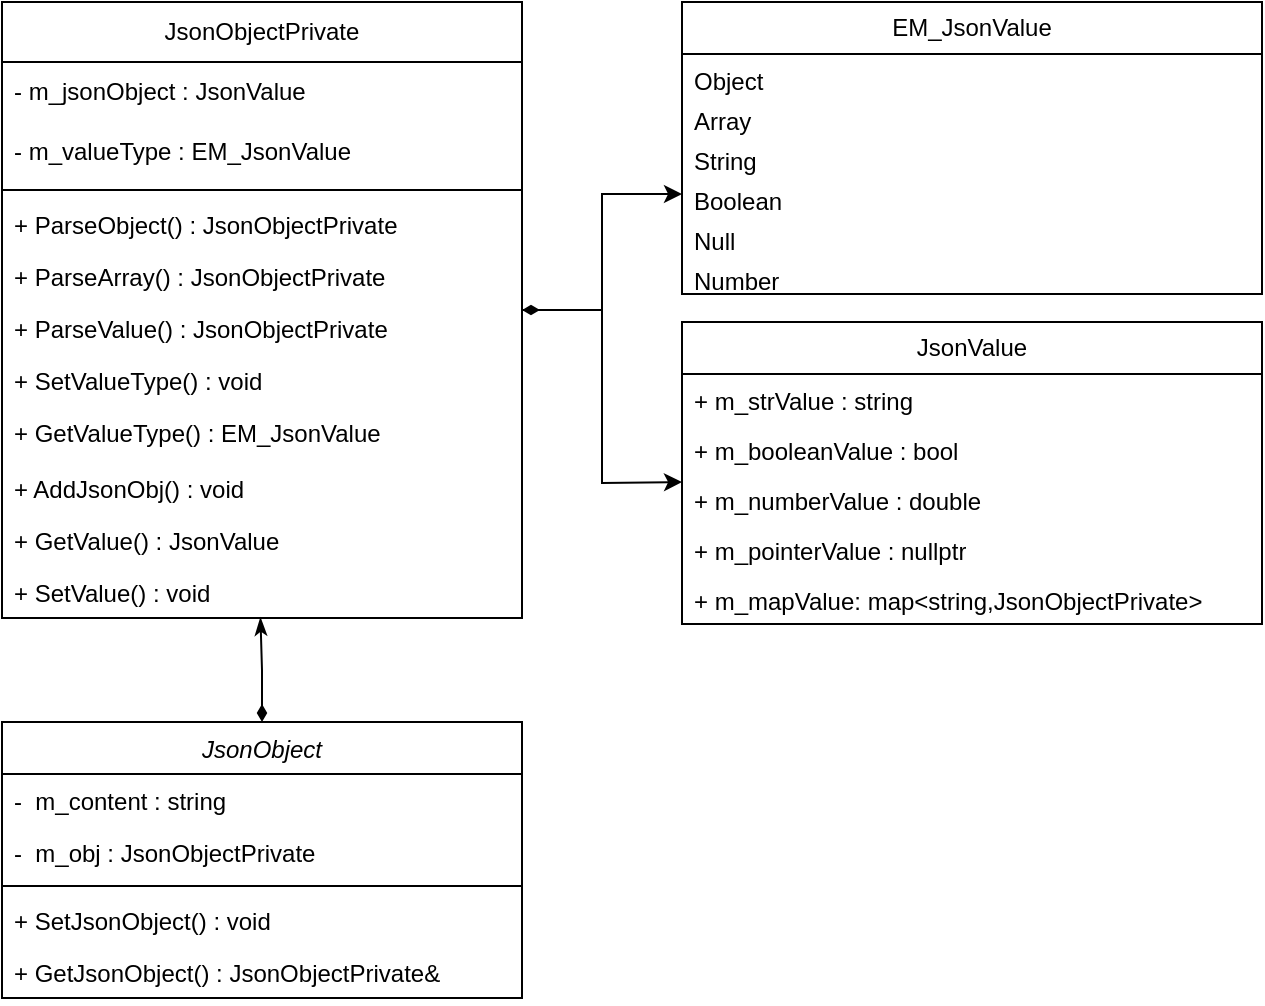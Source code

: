 <mxfile version="26.0.16">
  <diagram id="C5RBs43oDa-KdzZeNtuy" name="Page-1">
    <mxGraphModel dx="1185" dy="627" grid="1" gridSize="10" guides="1" tooltips="1" connect="1" arrows="1" fold="1" page="1" pageScale="1" pageWidth="827" pageHeight="1169" math="0" shadow="0">
      <root>
        <mxCell id="WIyWlLk6GJQsqaUBKTNV-0" />
        <mxCell id="WIyWlLk6GJQsqaUBKTNV-1" parent="WIyWlLk6GJQsqaUBKTNV-0" />
        <mxCell id="SpYdA05LufIIdtKt91uX-6" style="edgeStyle=orthogonalEdgeStyle;rounded=0;orthogonalLoop=1;jettySize=auto;html=1;endArrow=classicThin;endFill=1;startArrow=diamondThin;startFill=1;entryX=0.497;entryY=0.992;entryDx=0;entryDy=0;entryPerimeter=0;" edge="1" parent="WIyWlLk6GJQsqaUBKTNV-1" source="zkfFHV4jXpPFQw0GAbJ--0" target="SpYdA05LufIIdtKt91uX-27">
          <mxGeometry relative="1" as="geometry">
            <mxPoint x="260" y="410" as="targetPoint" />
          </mxGeometry>
        </mxCell>
        <mxCell id="zkfFHV4jXpPFQw0GAbJ--0" value="JsonObject&#xa;" style="swimlane;fontStyle=2;align=center;verticalAlign=top;childLayout=stackLayout;horizontal=1;startSize=26;horizontalStack=0;resizeParent=1;resizeLast=0;collapsible=1;marginBottom=0;rounded=0;shadow=0;strokeWidth=1;" parent="WIyWlLk6GJQsqaUBKTNV-1" vertex="1">
          <mxGeometry x="130" y="470" width="260" height="138" as="geometry">
            <mxRectangle x="220" y="120" width="160" height="26" as="alternateBounds" />
          </mxGeometry>
        </mxCell>
        <mxCell id="zkfFHV4jXpPFQw0GAbJ--1" value="-  m_content : string " style="text;align=left;verticalAlign=top;spacingLeft=4;spacingRight=4;overflow=hidden;rotatable=0;points=[[0,0.5],[1,0.5]];portConstraint=eastwest;" parent="zkfFHV4jXpPFQw0GAbJ--0" vertex="1">
          <mxGeometry y="26" width="260" height="26" as="geometry" />
        </mxCell>
        <mxCell id="zkfFHV4jXpPFQw0GAbJ--2" value="-  m_obj : JsonObjectPrivate " style="text;align=left;verticalAlign=top;spacingLeft=4;spacingRight=4;overflow=hidden;rotatable=0;points=[[0,0.5],[1,0.5]];portConstraint=eastwest;rounded=0;shadow=0;html=0;" parent="zkfFHV4jXpPFQw0GAbJ--0" vertex="1">
          <mxGeometry y="52" width="260" height="26" as="geometry" />
        </mxCell>
        <mxCell id="zkfFHV4jXpPFQw0GAbJ--4" value="" style="line;html=1;strokeWidth=1;align=left;verticalAlign=middle;spacingTop=-1;spacingLeft=3;spacingRight=3;rotatable=0;labelPosition=right;points=[];portConstraint=eastwest;" parent="zkfFHV4jXpPFQw0GAbJ--0" vertex="1">
          <mxGeometry y="78" width="260" height="8" as="geometry" />
        </mxCell>
        <mxCell id="zkfFHV4jXpPFQw0GAbJ--5" value="+ SetJsonObject() : void" style="text;align=left;verticalAlign=top;spacingLeft=4;spacingRight=4;overflow=hidden;rotatable=0;points=[[0,0.5],[1,0.5]];portConstraint=eastwest;" parent="zkfFHV4jXpPFQw0GAbJ--0" vertex="1">
          <mxGeometry y="86" width="260" height="26" as="geometry" />
        </mxCell>
        <mxCell id="SpYdA05LufIIdtKt91uX-4" value="+ GetJsonObject() : JsonObjectPrivate&amp;" style="text;align=left;verticalAlign=top;spacingLeft=4;spacingRight=4;overflow=hidden;rotatable=0;points=[[0,0.5],[1,0.5]];portConstraint=eastwest;" vertex="1" parent="zkfFHV4jXpPFQw0GAbJ--0">
          <mxGeometry y="112" width="260" height="26" as="geometry" />
        </mxCell>
        <mxCell id="SpYdA05LufIIdtKt91uX-43" style="edgeStyle=orthogonalEdgeStyle;rounded=0;orthogonalLoop=1;jettySize=auto;html=1;entryX=0;entryY=0.5;entryDx=0;entryDy=0;" edge="1" parent="WIyWlLk6GJQsqaUBKTNV-1" source="SpYdA05LufIIdtKt91uX-11" target="SpYdA05LufIIdtKt91uX-33">
          <mxGeometry relative="1" as="geometry" />
        </mxCell>
        <mxCell id="SpYdA05LufIIdtKt91uX-11" value="JsonObjectPrivate" style="swimlane;fontStyle=0;childLayout=stackLayout;horizontal=1;startSize=30;horizontalStack=0;resizeParent=1;resizeParentMax=0;resizeLast=0;collapsible=1;marginBottom=0;whiteSpace=wrap;html=1;" vertex="1" parent="WIyWlLk6GJQsqaUBKTNV-1">
          <mxGeometry x="130" y="110" width="260" height="308" as="geometry">
            <mxRectangle x="170" y="200" width="140" height="30" as="alternateBounds" />
          </mxGeometry>
        </mxCell>
        <mxCell id="SpYdA05LufIIdtKt91uX-12" value="- m_jsonObject : JsonValue" style="text;strokeColor=none;fillColor=none;align=left;verticalAlign=middle;spacingLeft=4;spacingRight=4;overflow=hidden;points=[[0,0.5],[1,0.5]];portConstraint=eastwest;rotatable=0;whiteSpace=wrap;html=1;" vertex="1" parent="SpYdA05LufIIdtKt91uX-11">
          <mxGeometry y="30" width="260" height="30" as="geometry" />
        </mxCell>
        <mxCell id="SpYdA05LufIIdtKt91uX-13" value="- m_valueType : EM_JsonValue" style="text;strokeColor=none;fillColor=none;align=left;verticalAlign=middle;spacingLeft=4;spacingRight=4;overflow=hidden;points=[[0,0.5],[1,0.5]];portConstraint=eastwest;rotatable=0;whiteSpace=wrap;html=1;container=0;" vertex="1" parent="SpYdA05LufIIdtKt91uX-11">
          <mxGeometry y="60" width="260" height="30" as="geometry" />
        </mxCell>
        <mxCell id="SpYdA05LufIIdtKt91uX-19" value="" style="line;strokeWidth=1;fillColor=none;align=left;verticalAlign=middle;spacingTop=-1;spacingLeft=3;spacingRight=3;rotatable=0;labelPosition=right;points=[];portConstraint=eastwest;strokeColor=inherit;" vertex="1" parent="SpYdA05LufIIdtKt91uX-11">
          <mxGeometry y="90" width="260" height="8" as="geometry" />
        </mxCell>
        <mxCell id="SpYdA05LufIIdtKt91uX-20" value="+ ParseObject() : JsonObjectPrivate" style="text;strokeColor=none;fillColor=none;align=left;verticalAlign=top;spacingLeft=4;spacingRight=4;overflow=hidden;rotatable=0;points=[[0,0.5],[1,0.5]];portConstraint=eastwest;whiteSpace=wrap;html=1;" vertex="1" parent="SpYdA05LufIIdtKt91uX-11">
          <mxGeometry y="98" width="260" height="26" as="geometry" />
        </mxCell>
        <mxCell id="SpYdA05LufIIdtKt91uX-21" value="+ ParseArray() : JsonObjectPrivate" style="text;strokeColor=none;fillColor=none;align=left;verticalAlign=top;spacingLeft=4;spacingRight=4;overflow=hidden;rotatable=0;points=[[0,0.5],[1,0.5]];portConstraint=eastwest;whiteSpace=wrap;html=1;" vertex="1" parent="SpYdA05LufIIdtKt91uX-11">
          <mxGeometry y="124" width="260" height="26" as="geometry" />
        </mxCell>
        <mxCell id="SpYdA05LufIIdtKt91uX-22" value="+ ParseValue() : JsonObjectPrivate" style="text;strokeColor=none;fillColor=none;align=left;verticalAlign=top;spacingLeft=4;spacingRight=4;overflow=hidden;rotatable=0;points=[[0,0.5],[1,0.5]];portConstraint=eastwest;whiteSpace=wrap;html=1;" vertex="1" parent="SpYdA05LufIIdtKt91uX-11">
          <mxGeometry y="150" width="260" height="26" as="geometry" />
        </mxCell>
        <mxCell id="SpYdA05LufIIdtKt91uX-23" value="+ SetValueType() : void" style="text;strokeColor=none;fillColor=none;align=left;verticalAlign=top;spacingLeft=4;spacingRight=4;overflow=hidden;rotatable=0;points=[[0,0.5],[1,0.5]];portConstraint=eastwest;whiteSpace=wrap;html=1;" vertex="1" parent="SpYdA05LufIIdtKt91uX-11">
          <mxGeometry y="176" width="260" height="26" as="geometry" />
        </mxCell>
        <mxCell id="SpYdA05LufIIdtKt91uX-24" value="+ GetValueType() : EM_JsonValue" style="text;strokeColor=none;fillColor=none;align=left;verticalAlign=top;spacingLeft=4;spacingRight=4;overflow=hidden;rotatable=0;points=[[0,0.5],[1,0.5]];portConstraint=eastwest;whiteSpace=wrap;html=1;" vertex="1" parent="SpYdA05LufIIdtKt91uX-11">
          <mxGeometry y="202" width="260" height="28" as="geometry" />
        </mxCell>
        <mxCell id="SpYdA05LufIIdtKt91uX-25" value="+ AddJsonObj() : void" style="text;strokeColor=none;fillColor=none;align=left;verticalAlign=top;spacingLeft=4;spacingRight=4;overflow=hidden;rotatable=0;points=[[0,0.5],[1,0.5]];portConstraint=eastwest;whiteSpace=wrap;html=1;" vertex="1" parent="SpYdA05LufIIdtKt91uX-11">
          <mxGeometry y="230" width="260" height="26" as="geometry" />
        </mxCell>
        <mxCell id="SpYdA05LufIIdtKt91uX-26" value="+ GetValue() : JsonValue&lt;div&gt;&lt;br&gt;&lt;/div&gt;" style="text;strokeColor=none;fillColor=none;align=left;verticalAlign=top;spacingLeft=4;spacingRight=4;overflow=hidden;rotatable=0;points=[[0,0.5],[1,0.5]];portConstraint=eastwest;whiteSpace=wrap;html=1;" vertex="1" parent="SpYdA05LufIIdtKt91uX-11">
          <mxGeometry y="256" width="260" height="26" as="geometry" />
        </mxCell>
        <mxCell id="SpYdA05LufIIdtKt91uX-27" value="+ SetValue() : void" style="text;strokeColor=none;fillColor=none;align=left;verticalAlign=top;spacingLeft=4;spacingRight=4;overflow=hidden;rotatable=0;points=[[0,0.5],[1,0.5]];portConstraint=eastwest;whiteSpace=wrap;html=1;" vertex="1" parent="SpYdA05LufIIdtKt91uX-11">
          <mxGeometry y="282" width="260" height="26" as="geometry" />
        </mxCell>
        <mxCell id="SpYdA05LufIIdtKt91uX-29" value="EM_JsonValue" style="swimlane;fontStyle=0;childLayout=stackLayout;horizontal=1;startSize=26;fillColor=none;horizontalStack=0;resizeParent=1;resizeParentMax=0;resizeLast=0;collapsible=1;marginBottom=0;whiteSpace=wrap;html=1;" vertex="1" parent="WIyWlLk6GJQsqaUBKTNV-1">
          <mxGeometry x="470" y="110" width="290" height="146" as="geometry">
            <mxRectangle x="470" y="110" width="120" height="30" as="alternateBounds" />
          </mxGeometry>
        </mxCell>
        <mxCell id="SpYdA05LufIIdtKt91uX-30" value="Object" style="text;strokeColor=none;fillColor=none;align=left;verticalAlign=top;spacingLeft=4;spacingRight=4;overflow=hidden;rotatable=0;points=[[0,0.5],[1,0.5]];portConstraint=eastwest;whiteSpace=wrap;html=1;" vertex="1" parent="SpYdA05LufIIdtKt91uX-29">
          <mxGeometry y="26" width="290" height="20" as="geometry" />
        </mxCell>
        <mxCell id="SpYdA05LufIIdtKt91uX-31" value="Array" style="text;strokeColor=none;fillColor=none;align=left;verticalAlign=top;spacingLeft=4;spacingRight=4;overflow=hidden;rotatable=0;points=[[0,0.5],[1,0.5]];portConstraint=eastwest;whiteSpace=wrap;html=1;" vertex="1" parent="SpYdA05LufIIdtKt91uX-29">
          <mxGeometry y="46" width="290" height="20" as="geometry" />
        </mxCell>
        <mxCell id="SpYdA05LufIIdtKt91uX-32" value="String" style="text;strokeColor=none;fillColor=none;align=left;verticalAlign=top;spacingLeft=4;spacingRight=4;overflow=hidden;rotatable=0;points=[[0,0.5],[1,0.5]];portConstraint=eastwest;whiteSpace=wrap;html=1;" vertex="1" parent="SpYdA05LufIIdtKt91uX-29">
          <mxGeometry y="66" width="290" height="20" as="geometry" />
        </mxCell>
        <mxCell id="SpYdA05LufIIdtKt91uX-33" value="Boolean" style="text;strokeColor=none;fillColor=none;align=left;verticalAlign=top;spacingLeft=4;spacingRight=4;overflow=hidden;rotatable=0;points=[[0,0.5],[1,0.5]];portConstraint=eastwest;whiteSpace=wrap;html=1;" vertex="1" parent="SpYdA05LufIIdtKt91uX-29">
          <mxGeometry y="86" width="290" height="20" as="geometry" />
        </mxCell>
        <mxCell id="SpYdA05LufIIdtKt91uX-34" value="Null" style="text;strokeColor=none;fillColor=none;align=left;verticalAlign=top;spacingLeft=4;spacingRight=4;overflow=hidden;rotatable=0;points=[[0,0.5],[1,0.5]];portConstraint=eastwest;whiteSpace=wrap;html=1;" vertex="1" parent="SpYdA05LufIIdtKt91uX-29">
          <mxGeometry y="106" width="290" height="20" as="geometry" />
        </mxCell>
        <mxCell id="SpYdA05LufIIdtKt91uX-35" value="Number" style="text;strokeColor=none;fillColor=none;align=left;verticalAlign=top;spacingLeft=4;spacingRight=4;overflow=hidden;rotatable=0;points=[[0,0.5],[1,0.5]];portConstraint=eastwest;whiteSpace=wrap;html=1;" vertex="1" parent="SpYdA05LufIIdtKt91uX-29">
          <mxGeometry y="126" width="290" height="20" as="geometry" />
        </mxCell>
        <mxCell id="SpYdA05LufIIdtKt91uX-37" value="JsonValue" style="swimlane;fontStyle=0;childLayout=stackLayout;horizontal=1;startSize=26;fillColor=none;horizontalStack=0;resizeParent=1;resizeParentMax=0;resizeLast=0;collapsible=1;marginBottom=0;whiteSpace=wrap;html=1;" vertex="1" parent="WIyWlLk6GJQsqaUBKTNV-1">
          <mxGeometry x="470" y="270" width="290" height="151" as="geometry">
            <mxRectangle x="470" y="300" width="100" height="30" as="alternateBounds" />
          </mxGeometry>
        </mxCell>
        <mxCell id="SpYdA05LufIIdtKt91uX-38" value="+&amp;nbsp;m_strValue : string" style="text;strokeColor=none;fillColor=none;align=left;verticalAlign=top;spacingLeft=4;spacingRight=4;overflow=hidden;rotatable=0;points=[[0,0.5],[1,0.5]];portConstraint=eastwest;whiteSpace=wrap;html=1;" vertex="1" parent="SpYdA05LufIIdtKt91uX-37">
          <mxGeometry y="26" width="290" height="25" as="geometry" />
        </mxCell>
        <mxCell id="SpYdA05LufIIdtKt91uX-39" value="+ m_booleanValue : bool&lt;div&gt;&lt;br&gt;&lt;/div&gt;" style="text;strokeColor=none;fillColor=none;align=left;verticalAlign=top;spacingLeft=4;spacingRight=4;overflow=hidden;rotatable=0;points=[[0,0.5],[1,0.5]];portConstraint=eastwest;whiteSpace=wrap;html=1;" vertex="1" parent="SpYdA05LufIIdtKt91uX-37">
          <mxGeometry y="51" width="290" height="25" as="geometry" />
        </mxCell>
        <mxCell id="SpYdA05LufIIdtKt91uX-40" value="+ m_numberValue : double&lt;div&gt;&lt;br&gt;&lt;/div&gt;" style="text;strokeColor=none;fillColor=none;align=left;verticalAlign=top;spacingLeft=4;spacingRight=4;overflow=hidden;rotatable=0;points=[[0,0.5],[1,0.5]];portConstraint=eastwest;whiteSpace=wrap;html=1;" vertex="1" parent="SpYdA05LufIIdtKt91uX-37">
          <mxGeometry y="76" width="290" height="25" as="geometry" />
        </mxCell>
        <mxCell id="SpYdA05LufIIdtKt91uX-41" value="+ m_pointerValue : nullptr" style="text;strokeColor=none;fillColor=none;align=left;verticalAlign=top;spacingLeft=4;spacingRight=4;overflow=hidden;rotatable=0;points=[[0,0.5],[1,0.5]];portConstraint=eastwest;whiteSpace=wrap;html=1;" vertex="1" parent="SpYdA05LufIIdtKt91uX-37">
          <mxGeometry y="101" width="290" height="25" as="geometry" />
        </mxCell>
        <mxCell id="SpYdA05LufIIdtKt91uX-42" value="+ m_mapValue: map&amp;lt;string,JsonObjectPrivate&amp;gt;&lt;div&gt;&lt;br&gt;&lt;/div&gt;" style="text;strokeColor=none;fillColor=none;align=left;verticalAlign=top;spacingLeft=4;spacingRight=4;overflow=hidden;rotatable=0;points=[[0,0.5],[1,0.5]];portConstraint=eastwest;whiteSpace=wrap;html=1;" vertex="1" parent="SpYdA05LufIIdtKt91uX-37">
          <mxGeometry y="126" width="290" height="25" as="geometry" />
        </mxCell>
        <mxCell id="SpYdA05LufIIdtKt91uX-44" style="edgeStyle=orthogonalEdgeStyle;rounded=0;orthogonalLoop=1;jettySize=auto;html=1;startArrow=diamondThin;startFill=1;" edge="1" parent="WIyWlLk6GJQsqaUBKTNV-1" source="SpYdA05LufIIdtKt91uX-11">
          <mxGeometry relative="1" as="geometry">
            <mxPoint x="470" y="350" as="targetPoint" />
          </mxGeometry>
        </mxCell>
      </root>
    </mxGraphModel>
  </diagram>
</mxfile>
